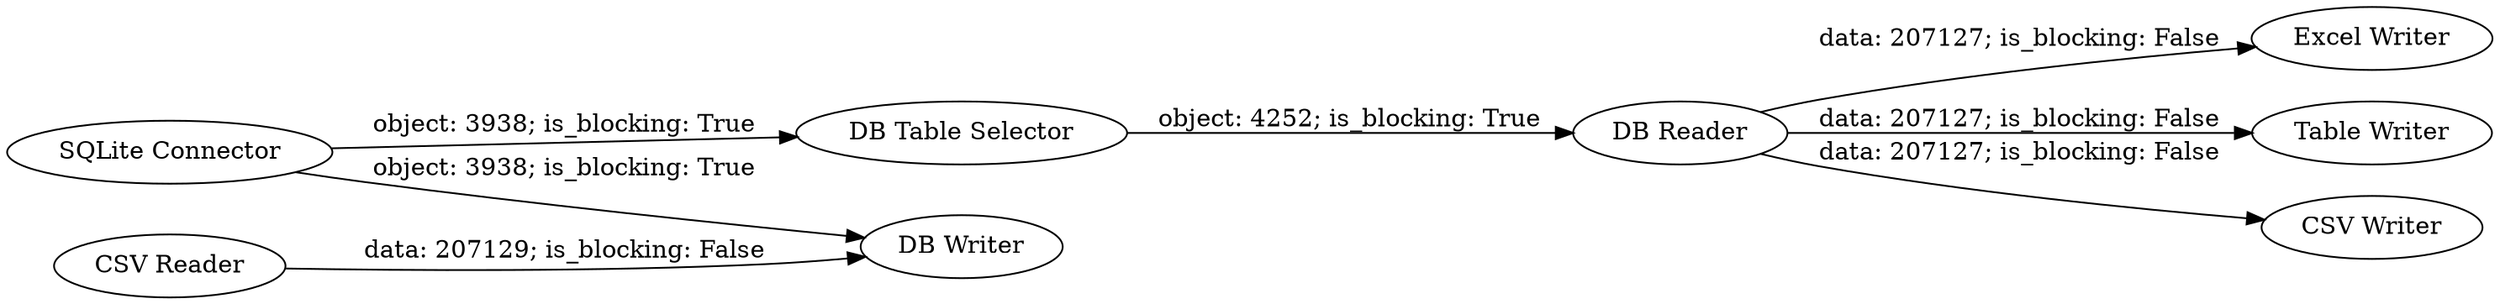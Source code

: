 digraph {
	"3180650341062254721_5" [label="DB Table Selector"]
	"3180650341062254721_6" [label="Excel Writer"]
	"3180650341062254721_4" [label="DB Reader"]
	"3180650341062254721_2" [label="CSV Reader"]
	"3180650341062254721_7" [label="Table Writer"]
	"3180650341062254721_3" [label="DB Writer"]
	"3180650341062254721_1" [label="SQLite Connector"]
	"3180650341062254721_8" [label="CSV Writer"]
	"3180650341062254721_4" -> "3180650341062254721_6" [label="data: 207127; is_blocking: False"]
	"3180650341062254721_1" -> "3180650341062254721_5" [label="object: 3938; is_blocking: True"]
	"3180650341062254721_2" -> "3180650341062254721_3" [label="data: 207129; is_blocking: False"]
	"3180650341062254721_4" -> "3180650341062254721_7" [label="data: 207127; is_blocking: False"]
	"3180650341062254721_1" -> "3180650341062254721_3" [label="object: 3938; is_blocking: True"]
	"3180650341062254721_5" -> "3180650341062254721_4" [label="object: 4252; is_blocking: True"]
	"3180650341062254721_4" -> "3180650341062254721_8" [label="data: 207127; is_blocking: False"]
	rankdir=LR
}
